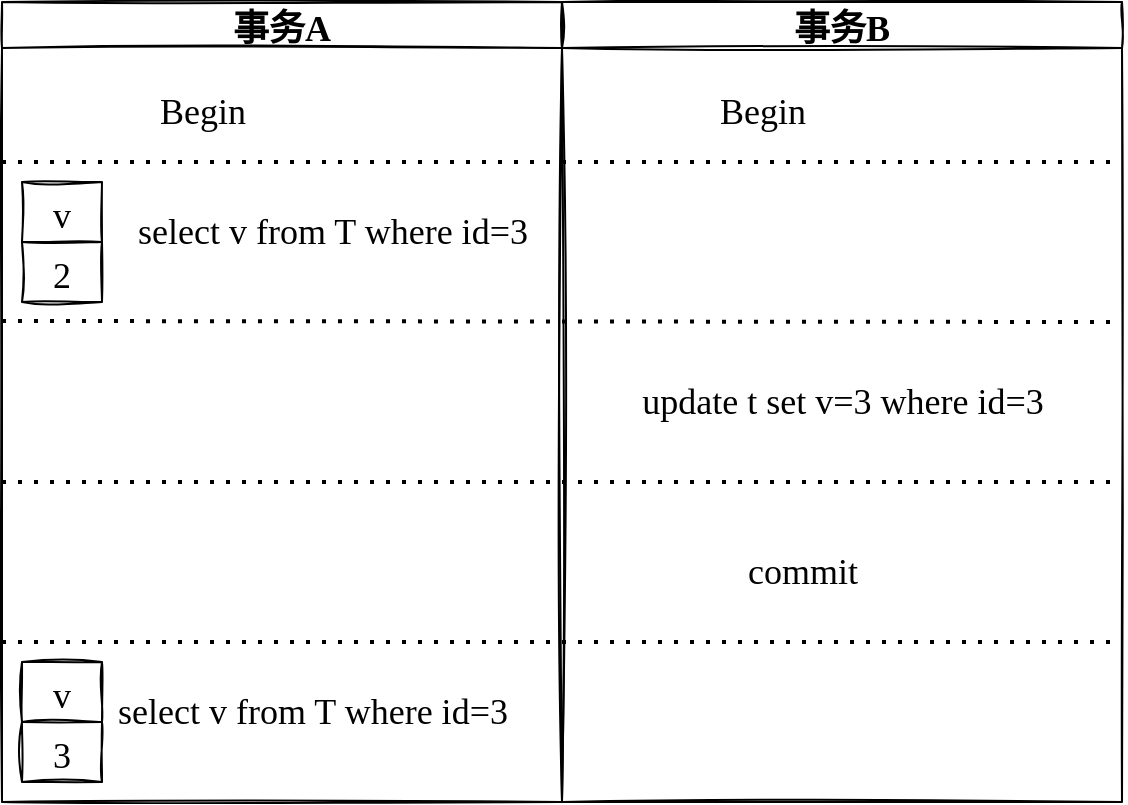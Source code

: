 <mxfile version="18.0.6" type="device"><diagram id="EIzI6qDCK_-dE1AZD9-8" name="第 1 页"><mxGraphModel dx="946" dy="526" grid="1" gridSize="10" guides="1" tooltips="1" connect="1" arrows="1" fold="1" page="1" pageScale="1" pageWidth="827" pageHeight="1169" math="0" shadow="0"><root><mxCell id="0"/><mxCell id="1" parent="0"/><mxCell id="CIxP9q15jW9V3O9wFoV3-1" value="事务A" style="swimlane;sketch=1;fontFamily=Long Cang;fontSize=18;fontSource=https%3A%2F%2Ffonts.googleapis.com%2Fcss%3Ffamily%3DLong%2BCang;" vertex="1" parent="1"><mxGeometry x="80" y="40" width="280" height="400" as="geometry"/></mxCell><mxCell id="CIxP9q15jW9V3O9wFoV3-2" value="Begin" style="text;html=1;align=center;verticalAlign=middle;resizable=0;points=[];autosize=1;strokeColor=none;fillColor=none;fontFamily=Long Cang;fontSize=18;fontSource=https%3A%2F%2Ffonts.googleapis.com%2Fcss%3Ffamily%3DLong%2BCang;" vertex="1" parent="CIxP9q15jW9V3O9wFoV3-1"><mxGeometry x="75" y="40" width="50" height="30" as="geometry"/></mxCell><mxCell id="CIxP9q15jW9V3O9wFoV3-3" value="" style="endArrow=none;dashed=1;html=1;dashPattern=1 3;strokeWidth=2;rounded=0;fontFamily=Long Cang;fontSize=18;fontSource=https%3A%2F%2Ffonts.googleapis.com%2Fcss%3Ffamily%3DLong%2BCang;" edge="1" parent="CIxP9q15jW9V3O9wFoV3-1"><mxGeometry width="50" height="50" relative="1" as="geometry"><mxPoint y="159.5" as="sourcePoint"/><mxPoint x="560" y="160" as="targetPoint"/></mxGeometry></mxCell><mxCell id="CIxP9q15jW9V3O9wFoV3-4" value="select v from T where id=3" style="text;html=1;align=center;verticalAlign=middle;resizable=0;points=[];autosize=1;strokeColor=none;fillColor=none;fontFamily=Long Cang;fontSize=18;fontSource=https%3A%2F%2Ffonts.googleapis.com%2Fcss%3Ffamily%3DLong%2BCang;" vertex="1" parent="CIxP9q15jW9V3O9wFoV3-1"><mxGeometry x="60" y="100" width="210" height="30" as="geometry"/></mxCell><mxCell id="CIxP9q15jW9V3O9wFoV3-7" value="v" style="swimlane;fontStyle=0;childLayout=stackLayout;horizontal=1;startSize=30;horizontalStack=0;resizeParent=1;resizeParentMax=0;resizeLast=0;collapsible=1;marginBottom=0;sketch=1;fontFamily=Long Cang;fontSize=18;fontSource=https%3A%2F%2Ffonts.googleapis.com%2Fcss%3Ffamily%3DLong%2BCang;" vertex="1" parent="CIxP9q15jW9V3O9wFoV3-1"><mxGeometry x="10" y="90" width="40" height="60" as="geometry"/></mxCell><mxCell id="CIxP9q15jW9V3O9wFoV3-8" value="2" style="text;strokeColor=none;fillColor=none;align=center;verticalAlign=middle;spacingLeft=4;spacingRight=4;overflow=hidden;points=[[0,0.5],[1,0.5]];portConstraint=eastwest;rotatable=0;sketch=1;fontFamily=Long Cang;fontSize=18;fontSource=https%3A%2F%2Ffonts.googleapis.com%2Fcss%3Ffamily%3DLong%2BCang;" vertex="1" parent="CIxP9q15jW9V3O9wFoV3-7"><mxGeometry y="30" width="40" height="30" as="geometry"/></mxCell><mxCell id="CIxP9q15jW9V3O9wFoV3-16" value="select v from T where id=3" style="text;html=1;align=center;verticalAlign=middle;resizable=0;points=[];autosize=1;strokeColor=none;fillColor=none;fontFamily=Long Cang;fontSize=18;fontSource=https%3A%2F%2Ffonts.googleapis.com%2Fcss%3Ffamily%3DLong%2BCang;" vertex="1" parent="CIxP9q15jW9V3O9wFoV3-1"><mxGeometry x="50" y="340" width="210" height="30" as="geometry"/></mxCell><mxCell id="CIxP9q15jW9V3O9wFoV3-17" value="v" style="swimlane;fontStyle=0;childLayout=stackLayout;horizontal=1;startSize=30;horizontalStack=0;resizeParent=1;resizeParentMax=0;resizeLast=0;collapsible=1;marginBottom=0;sketch=1;fontFamily=Long Cang;fontSize=18;fontSource=https%3A%2F%2Ffonts.googleapis.com%2Fcss%3Ffamily%3DLong%2BCang;" vertex="1" parent="CIxP9q15jW9V3O9wFoV3-1"><mxGeometry x="10" y="330" width="40" height="60" as="geometry"/></mxCell><mxCell id="CIxP9q15jW9V3O9wFoV3-18" value="3" style="text;strokeColor=none;fillColor=none;align=center;verticalAlign=middle;spacingLeft=4;spacingRight=4;overflow=hidden;points=[[0,0.5],[1,0.5]];portConstraint=eastwest;rotatable=0;sketch=1;fontFamily=Long Cang;fontSize=18;fontSource=https%3A%2F%2Ffonts.googleapis.com%2Fcss%3Ffamily%3DLong%2BCang;" vertex="1" parent="CIxP9q15jW9V3O9wFoV3-17"><mxGeometry y="30" width="40" height="30" as="geometry"/></mxCell><mxCell id="CIxP9q15jW9V3O9wFoV3-9" value="事务B" style="swimlane;sketch=1;fontFamily=Long Cang;fontSize=18;fontSource=https%3A%2F%2Ffonts.googleapis.com%2Fcss%3Ffamily%3DLong%2BCang;" vertex="1" parent="1"><mxGeometry x="360" y="40" width="280" height="400" as="geometry"/></mxCell><mxCell id="CIxP9q15jW9V3O9wFoV3-10" value="Begin" style="text;html=1;align=center;verticalAlign=middle;resizable=0;points=[];autosize=1;strokeColor=none;fillColor=none;fontFamily=Long Cang;fontSize=18;fontSource=https%3A%2F%2Ffonts.googleapis.com%2Fcss%3Ffamily%3DLong%2BCang;" vertex="1" parent="CIxP9q15jW9V3O9wFoV3-9"><mxGeometry x="75" y="40" width="50" height="30" as="geometry"/></mxCell><mxCell id="CIxP9q15jW9V3O9wFoV3-11" value="update t set v=3 where id=3" style="text;html=1;align=center;verticalAlign=middle;resizable=0;points=[];autosize=1;strokeColor=none;fillColor=none;fontFamily=Long Cang;fontSize=18;fontSource=https%3A%2F%2Ffonts.googleapis.com%2Fcss%3Ffamily%3DLong%2BCang;" vertex="1" parent="CIxP9q15jW9V3O9wFoV3-9"><mxGeometry x="30" y="185" width="220" height="30" as="geometry"/></mxCell><mxCell id="CIxP9q15jW9V3O9wFoV3-12" value="" style="endArrow=none;dashed=1;html=1;dashPattern=1 3;strokeWidth=2;rounded=0;fontFamily=Long Cang;fontSize=18;fontSource=https%3A%2F%2Ffonts.googleapis.com%2Fcss%3Ffamily%3DLong%2BCang;" edge="1" parent="CIxP9q15jW9V3O9wFoV3-9"><mxGeometry width="50" height="50" relative="1" as="geometry"><mxPoint x="-280" y="320" as="sourcePoint"/><mxPoint x="280" y="320" as="targetPoint"/></mxGeometry></mxCell><mxCell id="CIxP9q15jW9V3O9wFoV3-13" value="commit" style="text;html=1;align=center;verticalAlign=middle;resizable=0;points=[];autosize=1;strokeColor=none;fillColor=none;fontFamily=Long Cang;fontSize=18;fontSource=https%3A%2F%2Ffonts.googleapis.com%2Fcss%3Ffamily%3DLong%2BCang;" vertex="1" parent="CIxP9q15jW9V3O9wFoV3-9"><mxGeometry x="90" y="270" width="60" height="30" as="geometry"/></mxCell><mxCell id="CIxP9q15jW9V3O9wFoV3-14" value="" style="endArrow=none;dashed=1;html=1;dashPattern=1 3;strokeWidth=2;rounded=0;fontFamily=Long Cang;fontSize=18;fontSource=https%3A%2F%2Ffonts.googleapis.com%2Fcss%3Ffamily%3DLong%2BCang;" edge="1" parent="1"><mxGeometry width="50" height="50" relative="1" as="geometry"><mxPoint x="80" y="120" as="sourcePoint"/><mxPoint x="640" y="120" as="targetPoint"/></mxGeometry></mxCell><mxCell id="CIxP9q15jW9V3O9wFoV3-15" value="" style="endArrow=none;dashed=1;html=1;dashPattern=1 3;strokeWidth=2;rounded=0;fontFamily=Long Cang;fontSize=18;fontSource=https%3A%2F%2Ffonts.googleapis.com%2Fcss%3Ffamily%3DLong%2BCang;" edge="1" parent="1"><mxGeometry width="50" height="50" relative="1" as="geometry"><mxPoint x="80" y="280" as="sourcePoint"/><mxPoint x="640" y="280" as="targetPoint"/></mxGeometry></mxCell></root></mxGraphModel></diagram></mxfile>